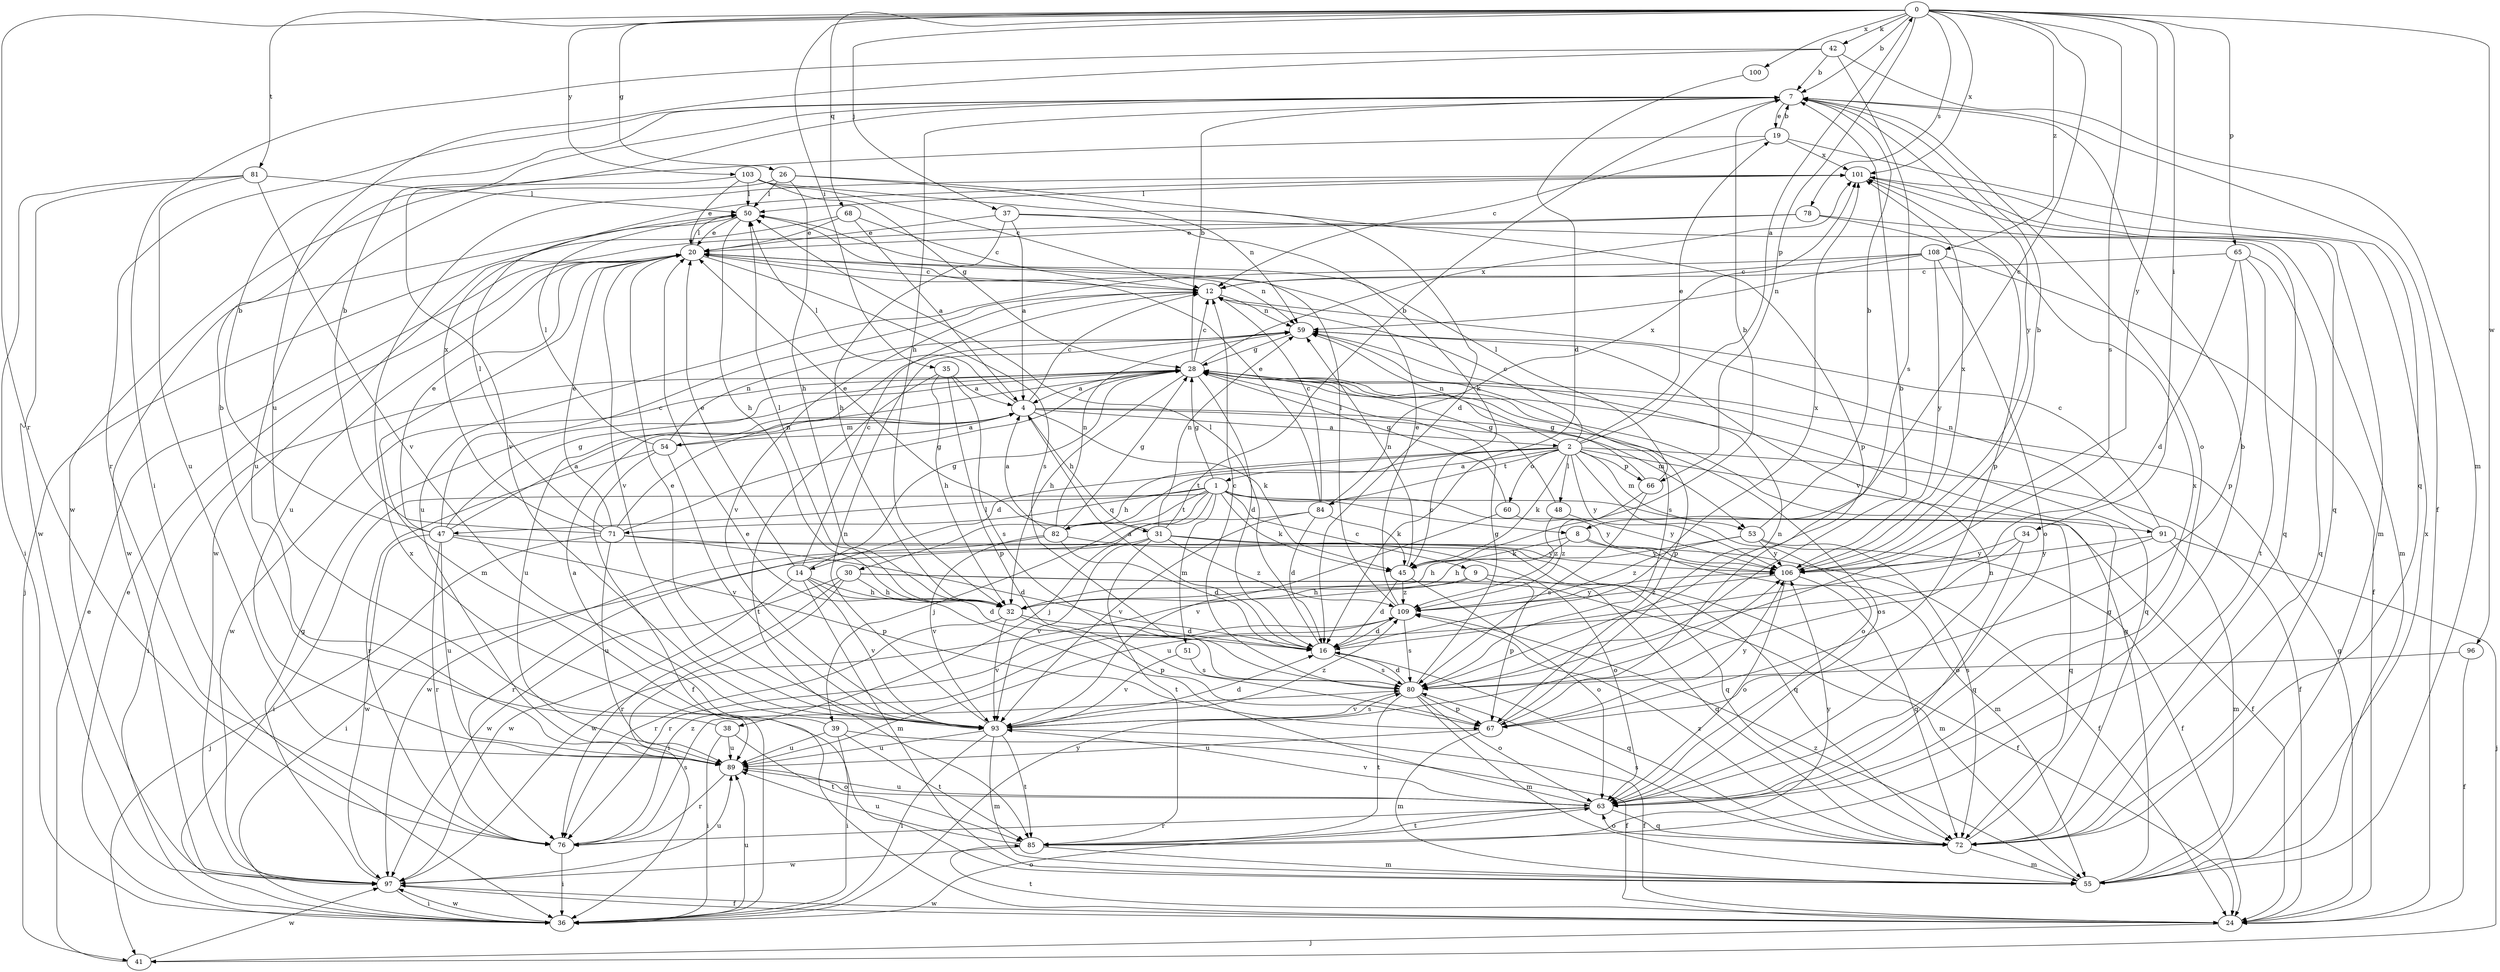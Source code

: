 strict digraph  {
0;
1;
2;
4;
7;
8;
9;
12;
14;
16;
19;
20;
24;
26;
28;
30;
31;
32;
34;
35;
36;
37;
38;
39;
41;
42;
45;
47;
48;
50;
51;
53;
54;
55;
59;
60;
63;
65;
66;
67;
68;
71;
72;
76;
78;
80;
81;
82;
84;
85;
89;
91;
93;
96;
97;
100;
101;
103;
106;
108;
109;
0 -> 7  [label=b];
0 -> 8  [label=c];
0 -> 26  [label=g];
0 -> 34  [label=i];
0 -> 35  [label=i];
0 -> 37  [label=j];
0 -> 42  [label=k];
0 -> 65  [label=p];
0 -> 66  [label=p];
0 -> 68  [label=q];
0 -> 76  [label=r];
0 -> 78  [label=s];
0 -> 80  [label=s];
0 -> 81  [label=t];
0 -> 96  [label=w];
0 -> 100  [label=x];
0 -> 101  [label=x];
0 -> 103  [label=y];
0 -> 106  [label=y];
0 -> 108  [label=z];
1 -> 8  [label=c];
1 -> 9  [label=c];
1 -> 24  [label=f];
1 -> 28  [label=g];
1 -> 36  [label=i];
1 -> 38  [label=j];
1 -> 39  [label=j];
1 -> 45  [label=k];
1 -> 47  [label=l];
1 -> 51  [label=m];
1 -> 71  [label=q];
1 -> 72  [label=q];
1 -> 82  [label=t];
2 -> 0  [label=a];
2 -> 1  [label=a];
2 -> 12  [label=c];
2 -> 14  [label=d];
2 -> 19  [label=e];
2 -> 24  [label=f];
2 -> 30  [label=h];
2 -> 45  [label=k];
2 -> 48  [label=l];
2 -> 53  [label=m];
2 -> 59  [label=n];
2 -> 60  [label=o];
2 -> 63  [label=o];
2 -> 66  [label=p];
2 -> 82  [label=t];
2 -> 84  [label=t];
2 -> 91  [label=v];
2 -> 106  [label=y];
4 -> 2  [label=a];
4 -> 12  [label=c];
4 -> 31  [label=h];
4 -> 45  [label=k];
4 -> 50  [label=l];
4 -> 53  [label=m];
4 -> 54  [label=m];
4 -> 63  [label=o];
7 -> 19  [label=e];
7 -> 24  [label=f];
7 -> 32  [label=h];
7 -> 63  [label=o];
7 -> 76  [label=r];
7 -> 106  [label=y];
8 -> 32  [label=h];
8 -> 45  [label=k];
8 -> 55  [label=m];
8 -> 106  [label=y];
9 -> 32  [label=h];
9 -> 67  [label=p];
9 -> 72  [label=q];
9 -> 97  [label=w];
12 -> 59  [label=n];
12 -> 93  [label=v];
14 -> 12  [label=c];
14 -> 16  [label=d];
14 -> 20  [label=e];
14 -> 28  [label=g];
14 -> 32  [label=h];
14 -> 55  [label=m];
14 -> 93  [label=v];
14 -> 97  [label=w];
16 -> 4  [label=a];
16 -> 50  [label=l];
16 -> 72  [label=q];
16 -> 80  [label=s];
16 -> 101  [label=x];
19 -> 7  [label=b];
19 -> 12  [label=c];
19 -> 72  [label=q];
19 -> 97  [label=w];
19 -> 101  [label=x];
20 -> 12  [label=c];
20 -> 50  [label=l];
20 -> 55  [label=m];
20 -> 59  [label=n];
20 -> 80  [label=s];
20 -> 89  [label=u];
20 -> 93  [label=v];
24 -> 28  [label=g];
24 -> 41  [label=j];
24 -> 85  [label=t];
24 -> 97  [label=w];
26 -> 32  [label=h];
26 -> 50  [label=l];
26 -> 59  [label=n];
26 -> 67  [label=p];
26 -> 89  [label=u];
28 -> 4  [label=a];
28 -> 7  [label=b];
28 -> 12  [label=c];
28 -> 16  [label=d];
28 -> 32  [label=h];
28 -> 36  [label=i];
28 -> 67  [label=p];
28 -> 72  [label=q];
28 -> 89  [label=u];
28 -> 97  [label=w];
28 -> 101  [label=x];
30 -> 24  [label=f];
30 -> 32  [label=h];
30 -> 36  [label=i];
30 -> 55  [label=m];
30 -> 76  [label=r];
30 -> 97  [label=w];
31 -> 7  [label=b];
31 -> 20  [label=e];
31 -> 36  [label=i];
31 -> 59  [label=n];
31 -> 72  [label=q];
31 -> 85  [label=t];
31 -> 93  [label=v];
31 -> 106  [label=y];
31 -> 109  [label=z];
32 -> 16  [label=d];
32 -> 50  [label=l];
32 -> 67  [label=p];
32 -> 76  [label=r];
32 -> 93  [label=v];
34 -> 63  [label=o];
34 -> 80  [label=s];
34 -> 106  [label=y];
35 -> 4  [label=a];
35 -> 32  [label=h];
35 -> 67  [label=p];
35 -> 80  [label=s];
35 -> 85  [label=t];
36 -> 20  [label=e];
36 -> 63  [label=o];
36 -> 89  [label=u];
36 -> 97  [label=w];
36 -> 101  [label=x];
36 -> 106  [label=y];
37 -> 4  [label=a];
37 -> 20  [label=e];
37 -> 32  [label=h];
37 -> 45  [label=k];
37 -> 72  [label=q];
38 -> 7  [label=b];
38 -> 36  [label=i];
38 -> 85  [label=t];
38 -> 89  [label=u];
39 -> 4  [label=a];
39 -> 24  [label=f];
39 -> 36  [label=i];
39 -> 85  [label=t];
39 -> 89  [label=u];
41 -> 20  [label=e];
41 -> 97  [label=w];
42 -> 7  [label=b];
42 -> 36  [label=i];
42 -> 55  [label=m];
42 -> 80  [label=s];
42 -> 89  [label=u];
45 -> 7  [label=b];
45 -> 16  [label=d];
45 -> 59  [label=n];
45 -> 63  [label=o];
45 -> 109  [label=z];
47 -> 4  [label=a];
47 -> 7  [label=b];
47 -> 12  [label=c];
47 -> 20  [label=e];
47 -> 28  [label=g];
47 -> 67  [label=p];
47 -> 72  [label=q];
47 -> 76  [label=r];
47 -> 89  [label=u];
47 -> 97  [label=w];
48 -> 28  [label=g];
48 -> 106  [label=y];
48 -> 109  [label=z];
50 -> 20  [label=e];
50 -> 32  [label=h];
50 -> 97  [label=w];
51 -> 80  [label=s];
51 -> 93  [label=v];
53 -> 7  [label=b];
53 -> 24  [label=f];
53 -> 32  [label=h];
53 -> 72  [label=q];
53 -> 106  [label=y];
53 -> 109  [label=z];
54 -> 4  [label=a];
54 -> 24  [label=f];
54 -> 50  [label=l];
54 -> 59  [label=n];
54 -> 76  [label=r];
54 -> 93  [label=v];
55 -> 28  [label=g];
55 -> 101  [label=x];
55 -> 109  [label=z];
59 -> 28  [label=g];
59 -> 80  [label=s];
60 -> 28  [label=g];
60 -> 93  [label=v];
60 -> 106  [label=y];
63 -> 7  [label=b];
63 -> 20  [label=e];
63 -> 59  [label=n];
63 -> 72  [label=q];
63 -> 76  [label=r];
63 -> 85  [label=t];
63 -> 89  [label=u];
63 -> 93  [label=v];
63 -> 101  [label=x];
65 -> 12  [label=c];
65 -> 16  [label=d];
65 -> 67  [label=p];
65 -> 72  [label=q];
65 -> 85  [label=t];
66 -> 28  [label=g];
66 -> 50  [label=l];
66 -> 80  [label=s];
66 -> 109  [label=z];
67 -> 55  [label=m];
67 -> 59  [label=n];
67 -> 89  [label=u];
67 -> 106  [label=y];
68 -> 4  [label=a];
68 -> 12  [label=c];
68 -> 20  [label=e];
68 -> 41  [label=j];
71 -> 7  [label=b];
71 -> 16  [label=d];
71 -> 20  [label=e];
71 -> 24  [label=f];
71 -> 28  [label=g];
71 -> 41  [label=j];
71 -> 50  [label=l];
71 -> 59  [label=n];
71 -> 89  [label=u];
71 -> 101  [label=x];
72 -> 28  [label=g];
72 -> 55  [label=m];
72 -> 63  [label=o];
72 -> 80  [label=s];
72 -> 109  [label=z];
76 -> 36  [label=i];
76 -> 80  [label=s];
76 -> 109  [label=z];
78 -> 20  [label=e];
78 -> 55  [label=m];
78 -> 67  [label=p];
78 -> 97  [label=w];
80 -> 7  [label=b];
80 -> 12  [label=c];
80 -> 16  [label=d];
80 -> 28  [label=g];
80 -> 55  [label=m];
80 -> 63  [label=o];
80 -> 67  [label=p];
80 -> 85  [label=t];
80 -> 93  [label=v];
81 -> 36  [label=i];
81 -> 50  [label=l];
81 -> 89  [label=u];
81 -> 93  [label=v];
81 -> 97  [label=w];
82 -> 4  [label=a];
82 -> 16  [label=d];
82 -> 28  [label=g];
82 -> 59  [label=n];
82 -> 63  [label=o];
82 -> 76  [label=r];
82 -> 93  [label=v];
84 -> 12  [label=c];
84 -> 16  [label=d];
84 -> 20  [label=e];
84 -> 45  [label=k];
84 -> 93  [label=v];
84 -> 97  [label=w];
84 -> 101  [label=x];
85 -> 55  [label=m];
85 -> 89  [label=u];
85 -> 97  [label=w];
85 -> 106  [label=y];
89 -> 63  [label=o];
89 -> 76  [label=r];
91 -> 12  [label=c];
91 -> 41  [label=j];
91 -> 55  [label=m];
91 -> 59  [label=n];
91 -> 89  [label=u];
91 -> 106  [label=y];
93 -> 16  [label=d];
93 -> 20  [label=e];
93 -> 24  [label=f];
93 -> 36  [label=i];
93 -> 55  [label=m];
93 -> 59  [label=n];
93 -> 80  [label=s];
93 -> 85  [label=t];
93 -> 89  [label=u];
93 -> 109  [label=z];
96 -> 24  [label=f];
96 -> 80  [label=s];
97 -> 24  [label=f];
97 -> 28  [label=g];
97 -> 36  [label=i];
97 -> 89  [label=u];
100 -> 16  [label=d];
101 -> 50  [label=l];
101 -> 55  [label=m];
101 -> 72  [label=q];
103 -> 12  [label=c];
103 -> 16  [label=d];
103 -> 20  [label=e];
103 -> 28  [label=g];
103 -> 50  [label=l];
103 -> 93  [label=v];
106 -> 7  [label=b];
106 -> 63  [label=o];
106 -> 72  [label=q];
106 -> 101  [label=x];
106 -> 109  [label=z];
108 -> 12  [label=c];
108 -> 24  [label=f];
108 -> 59  [label=n];
108 -> 63  [label=o];
108 -> 89  [label=u];
108 -> 106  [label=y];
109 -> 16  [label=d];
109 -> 20  [label=e];
109 -> 50  [label=l];
109 -> 76  [label=r];
109 -> 80  [label=s];
109 -> 106  [label=y];
}
